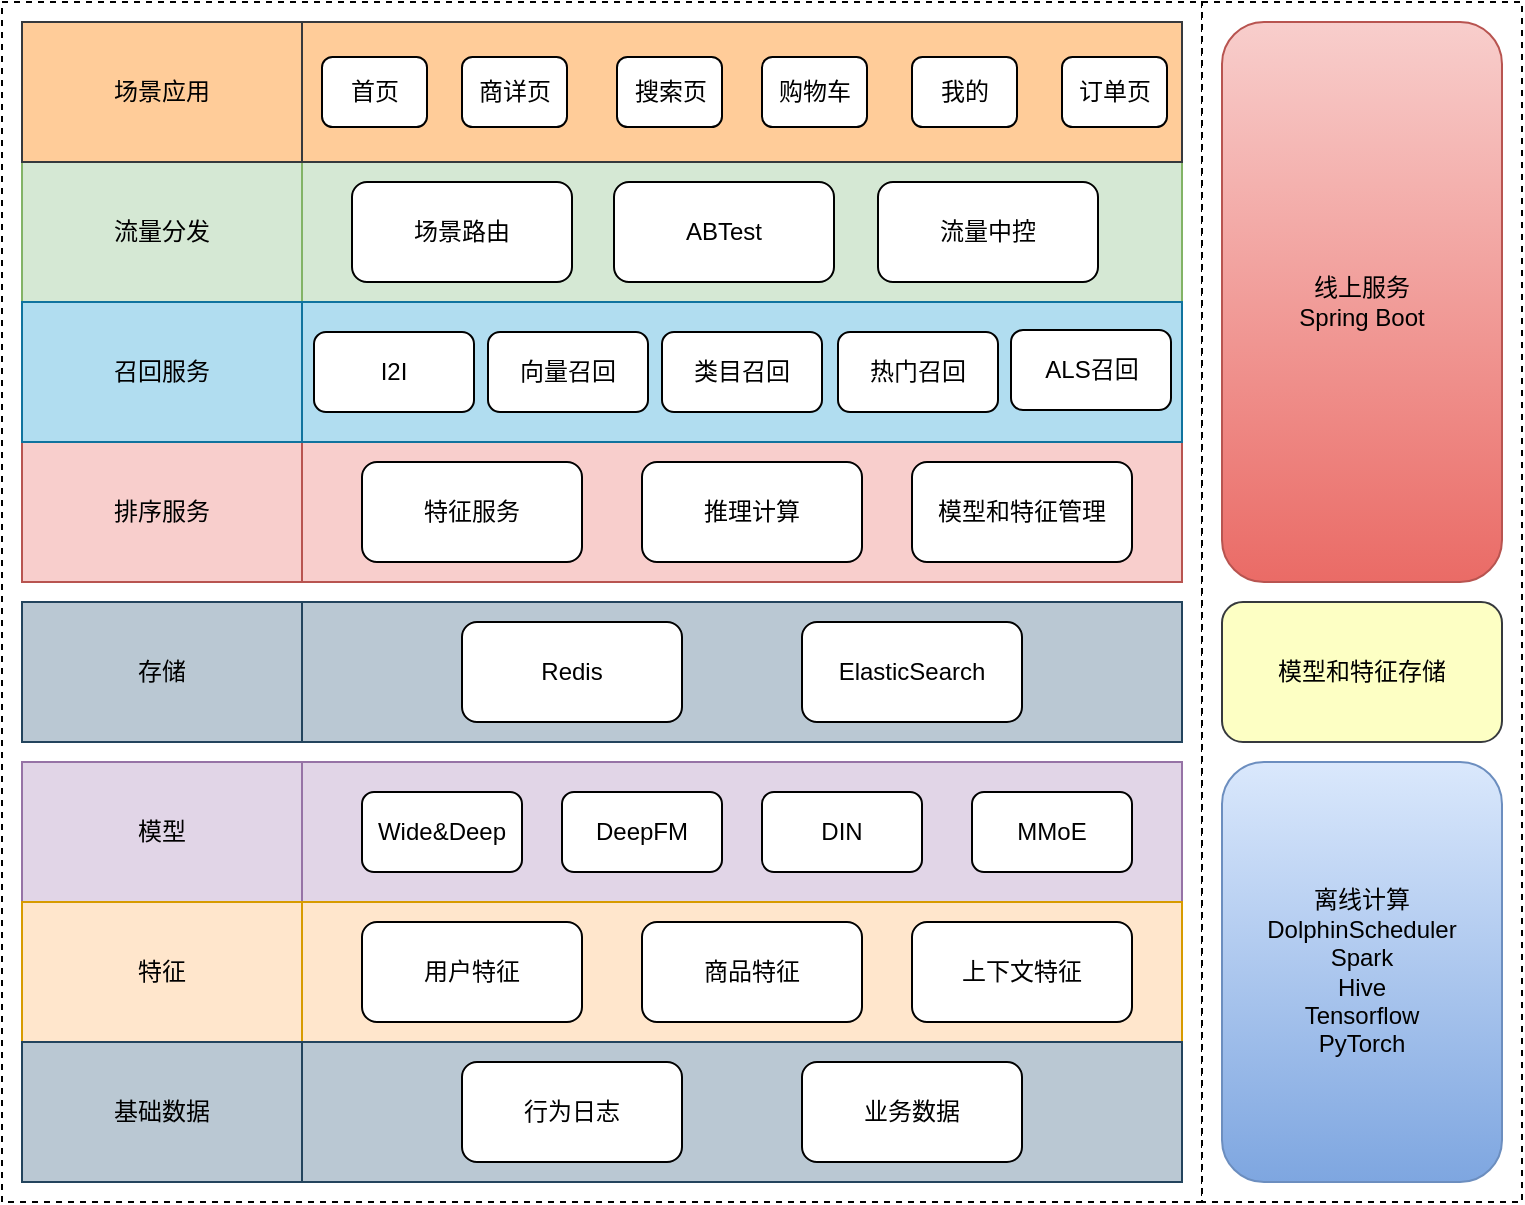 <mxfile version="24.7.14">
  <diagram name="第 1 页" id="n3AiASltuWI-y75Rekpe">
    <mxGraphModel dx="1434" dy="772" grid="1" gridSize="10" guides="1" tooltips="1" connect="1" arrows="1" fold="1" page="1" pageScale="1" pageWidth="827" pageHeight="1169" math="0" shadow="0">
      <root>
        <mxCell id="0" />
        <mxCell id="1" parent="0" />
        <mxCell id="3CPOqqqod1TkRdYMCPuZ-1" value="" style="rounded=0;whiteSpace=wrap;html=1;dashed=1;strokeWidth=1;perimeterSpacing=0;shadow=0;sketch=0;glass=0;" parent="1" vertex="1">
          <mxGeometry x="110" y="1050" width="600" height="600" as="geometry" />
        </mxCell>
        <mxCell id="3CPOqqqod1TkRdYMCPuZ-2" value="流量分发" style="rounded=0;whiteSpace=wrap;html=1;fillColor=#d5e8d4;strokeColor=#82b366;" parent="1" vertex="1">
          <mxGeometry x="120" y="1130" width="140" height="70" as="geometry" />
        </mxCell>
        <mxCell id="3CPOqqqod1TkRdYMCPuZ-3" value="" style="rounded=0;whiteSpace=wrap;html=1;fillColor=#d5e8d4;strokeColor=#82b366;" parent="1" vertex="1">
          <mxGeometry x="260" y="1130" width="440" height="70" as="geometry" />
        </mxCell>
        <mxCell id="3CPOqqqod1TkRdYMCPuZ-4" value="ABTest" style="rounded=1;whiteSpace=wrap;html=1;" parent="1" vertex="1">
          <mxGeometry x="416" y="1140" width="110" height="50" as="geometry" />
        </mxCell>
        <mxCell id="3CPOqqqod1TkRdYMCPuZ-5" value="排序服务" style="rounded=0;whiteSpace=wrap;html=1;fillColor=#f8cecc;strokeColor=#b85450;" parent="1" vertex="1">
          <mxGeometry x="120" y="1270" width="140" height="70" as="geometry" />
        </mxCell>
        <mxCell id="3CPOqqqod1TkRdYMCPuZ-6" value="" style="rounded=0;whiteSpace=wrap;html=1;fillColor=#f8cecc;strokeColor=#b85450;" parent="1" vertex="1">
          <mxGeometry x="260" y="1270" width="440" height="70" as="geometry" />
        </mxCell>
        <mxCell id="3CPOqqqod1TkRdYMCPuZ-7" value="特征服务" style="rounded=1;whiteSpace=wrap;html=1;" parent="1" vertex="1">
          <mxGeometry x="290" y="1280" width="110" height="50" as="geometry" />
        </mxCell>
        <mxCell id="3CPOqqqod1TkRdYMCPuZ-8" value="推理计算" style="rounded=1;whiteSpace=wrap;html=1;" parent="1" vertex="1">
          <mxGeometry x="430" y="1280" width="110" height="50" as="geometry" />
        </mxCell>
        <mxCell id="3CPOqqqod1TkRdYMCPuZ-9" value="模型和特征管理" style="rounded=1;whiteSpace=wrap;html=1;" parent="1" vertex="1">
          <mxGeometry x="565" y="1280" width="110" height="50" as="geometry" />
        </mxCell>
        <mxCell id="3CPOqqqod1TkRdYMCPuZ-10" value="召回服务" style="rounded=0;whiteSpace=wrap;html=1;fillColor=#b1ddf0;strokeColor=#10739e;" parent="1" vertex="1">
          <mxGeometry x="120" y="1200" width="140" height="70" as="geometry" />
        </mxCell>
        <mxCell id="3CPOqqqod1TkRdYMCPuZ-11" value="" style="rounded=0;whiteSpace=wrap;html=1;fillColor=#b1ddf0;strokeColor=#10739e;" parent="1" vertex="1">
          <mxGeometry x="260" y="1200" width="440" height="70" as="geometry" />
        </mxCell>
        <mxCell id="3CPOqqqod1TkRdYMCPuZ-12" value="I2I" style="rounded=1;whiteSpace=wrap;html=1;" parent="1" vertex="1">
          <mxGeometry x="266" y="1215" width="80" height="40" as="geometry" />
        </mxCell>
        <mxCell id="3CPOqqqod1TkRdYMCPuZ-13" value="向量召回" style="rounded=1;whiteSpace=wrap;html=1;" parent="1" vertex="1">
          <mxGeometry x="353" y="1215" width="80" height="40" as="geometry" />
        </mxCell>
        <mxCell id="3CPOqqqod1TkRdYMCPuZ-14" value="类目召回" style="rounded=1;whiteSpace=wrap;html=1;" parent="1" vertex="1">
          <mxGeometry x="440" y="1215" width="80" height="40" as="geometry" />
        </mxCell>
        <mxCell id="3CPOqqqod1TkRdYMCPuZ-15" value="热门召回" style="rounded=1;whiteSpace=wrap;html=1;" parent="1" vertex="1">
          <mxGeometry x="528" y="1215" width="80" height="40" as="geometry" />
        </mxCell>
        <mxCell id="3CPOqqqod1TkRdYMCPuZ-16" value="" style="rounded=0;whiteSpace=wrap;html=1;dashed=1;strokeWidth=1;perimeterSpacing=0;shadow=0;sketch=0;glass=0;" parent="1" vertex="1">
          <mxGeometry x="710" y="1050" width="160" height="600" as="geometry" />
        </mxCell>
        <mxCell id="3CPOqqqod1TkRdYMCPuZ-17" value="模型" style="rounded=0;whiteSpace=wrap;html=1;fillColor=#e1d5e7;strokeColor=#9673a6;" parent="1" vertex="1">
          <mxGeometry x="120" y="1430" width="140" height="70" as="geometry" />
        </mxCell>
        <mxCell id="3CPOqqqod1TkRdYMCPuZ-18" value="" style="rounded=0;whiteSpace=wrap;html=1;fillColor=#e1d5e7;strokeColor=#9673a6;" parent="1" vertex="1">
          <mxGeometry x="260" y="1430" width="440" height="70" as="geometry" />
        </mxCell>
        <mxCell id="3CPOqqqod1TkRdYMCPuZ-19" value="Wide&amp;amp;Deep" style="rounded=1;whiteSpace=wrap;html=1;" parent="1" vertex="1">
          <mxGeometry x="290" y="1445" width="80" height="40" as="geometry" />
        </mxCell>
        <mxCell id="3CPOqqqod1TkRdYMCPuZ-20" value="DeepFM" style="rounded=1;whiteSpace=wrap;html=1;" parent="1" vertex="1">
          <mxGeometry x="390" y="1445" width="80" height="40" as="geometry" />
        </mxCell>
        <mxCell id="3CPOqqqod1TkRdYMCPuZ-21" value="DIN" style="rounded=1;whiteSpace=wrap;html=1;" parent="1" vertex="1">
          <mxGeometry x="490" y="1445" width="80" height="40" as="geometry" />
        </mxCell>
        <mxCell id="3CPOqqqod1TkRdYMCPuZ-22" value="MMoE" style="rounded=1;whiteSpace=wrap;html=1;" parent="1" vertex="1">
          <mxGeometry x="595" y="1445" width="80" height="40" as="geometry" />
        </mxCell>
        <mxCell id="3CPOqqqod1TkRdYMCPuZ-23" value="特征" style="rounded=0;whiteSpace=wrap;html=1;fillColor=#ffe6cc;strokeColor=#d79b00;" parent="1" vertex="1">
          <mxGeometry x="120" y="1500" width="140" height="70" as="geometry" />
        </mxCell>
        <mxCell id="3CPOqqqod1TkRdYMCPuZ-24" value="" style="rounded=0;whiteSpace=wrap;html=1;fillColor=#ffe6cc;strokeColor=#d79b00;" parent="1" vertex="1">
          <mxGeometry x="260" y="1500" width="440" height="70" as="geometry" />
        </mxCell>
        <mxCell id="3CPOqqqod1TkRdYMCPuZ-25" value="用户特征" style="rounded=1;whiteSpace=wrap;html=1;" parent="1" vertex="1">
          <mxGeometry x="290" y="1510" width="110" height="50" as="geometry" />
        </mxCell>
        <mxCell id="3CPOqqqod1TkRdYMCPuZ-26" value="商品特征" style="rounded=1;whiteSpace=wrap;html=1;" parent="1" vertex="1">
          <mxGeometry x="430" y="1510" width="110" height="50" as="geometry" />
        </mxCell>
        <mxCell id="3CPOqqqod1TkRdYMCPuZ-27" value="上下文特征" style="rounded=1;whiteSpace=wrap;html=1;" parent="1" vertex="1">
          <mxGeometry x="565" y="1510" width="110" height="50" as="geometry" />
        </mxCell>
        <mxCell id="3CPOqqqod1TkRdYMCPuZ-28" value="基础数据" style="rounded=0;whiteSpace=wrap;html=1;fillColor=#bac8d3;strokeColor=#23445d;" parent="1" vertex="1">
          <mxGeometry x="120" y="1570" width="140" height="70" as="geometry" />
        </mxCell>
        <mxCell id="3CPOqqqod1TkRdYMCPuZ-29" value="" style="rounded=0;whiteSpace=wrap;html=1;fillColor=#bac8d3;strokeColor=#23445d;" parent="1" vertex="1">
          <mxGeometry x="260" y="1570" width="440" height="70" as="geometry" />
        </mxCell>
        <mxCell id="3CPOqqqod1TkRdYMCPuZ-30" value="行为日志" style="rounded=1;whiteSpace=wrap;html=1;" parent="1" vertex="1">
          <mxGeometry x="340" y="1580" width="110" height="50" as="geometry" />
        </mxCell>
        <mxCell id="3CPOqqqod1TkRdYMCPuZ-31" value="业务数据" style="rounded=1;whiteSpace=wrap;html=1;" parent="1" vertex="1">
          <mxGeometry x="510" y="1580" width="110" height="50" as="geometry" />
        </mxCell>
        <mxCell id="3CPOqqqod1TkRdYMCPuZ-32" value="离线计算&lt;br&gt;DolphinScheduler&lt;br&gt;Spark&lt;br&gt;Hive&lt;br&gt;Tensorflow&lt;br&gt;PyTorch" style="rounded=1;whiteSpace=wrap;html=1;gradientColor=#7ea6e0;fillColor=#dae8fc;strokeColor=#6c8ebf;" parent="1" vertex="1">
          <mxGeometry x="720" y="1430" width="140" height="210" as="geometry" />
        </mxCell>
        <mxCell id="3CPOqqqod1TkRdYMCPuZ-33" value="存储" style="rounded=0;whiteSpace=wrap;html=1;fillColor=#bac8d3;strokeColor=#23445d;" parent="1" vertex="1">
          <mxGeometry x="120" y="1350" width="140" height="70" as="geometry" />
        </mxCell>
        <mxCell id="3CPOqqqod1TkRdYMCPuZ-34" value="" style="rounded=0;whiteSpace=wrap;html=1;fillColor=#bac8d3;strokeColor=#23445d;" parent="1" vertex="1">
          <mxGeometry x="260" y="1350" width="440" height="70" as="geometry" />
        </mxCell>
        <mxCell id="3CPOqqqod1TkRdYMCPuZ-35" value="Redis" style="rounded=1;whiteSpace=wrap;html=1;" parent="1" vertex="1">
          <mxGeometry x="340" y="1360" width="110" height="50" as="geometry" />
        </mxCell>
        <mxCell id="3CPOqqqod1TkRdYMCPuZ-36" value="ElasticSearch" style="rounded=1;whiteSpace=wrap;html=1;" parent="1" vertex="1">
          <mxGeometry x="510" y="1360" width="110" height="50" as="geometry" />
        </mxCell>
        <mxCell id="3CPOqqqod1TkRdYMCPuZ-37" value="模型和特征存储" style="rounded=1;whiteSpace=wrap;html=1;strokeColor=#36393d;gradientDirection=south;fillColor=#FDFFC4;" parent="1" vertex="1">
          <mxGeometry x="720" y="1350" width="140" height="70" as="geometry" />
        </mxCell>
        <mxCell id="3CPOqqqod1TkRdYMCPuZ-38" value="线上服务&lt;br&gt;Spring Boot" style="rounded=1;whiteSpace=wrap;html=1;gradientColor=#ea6b66;fillColor=#f8cecc;strokeColor=#b85450;" parent="1" vertex="1">
          <mxGeometry x="720" y="1060" width="140" height="280" as="geometry" />
        </mxCell>
        <mxCell id="im6hHC-ii4hR2nj4hYoc-1" value="场景应用" style="rounded=0;whiteSpace=wrap;html=1;fillColor=#ffcc99;strokeColor=#36393d;" parent="1" vertex="1">
          <mxGeometry x="120" y="1060" width="140" height="70" as="geometry" />
        </mxCell>
        <mxCell id="im6hHC-ii4hR2nj4hYoc-2" value="" style="rounded=0;whiteSpace=wrap;html=1;fillColor=#ffcc99;strokeColor=#36393d;" parent="1" vertex="1">
          <mxGeometry x="260" y="1060" width="440" height="70" as="geometry" />
        </mxCell>
        <mxCell id="im6hHC-ii4hR2nj4hYoc-3" value="首页" style="rounded=1;whiteSpace=wrap;html=1;" parent="1" vertex="1">
          <mxGeometry x="270" y="1077.5" width="52.5" height="35" as="geometry" />
        </mxCell>
        <mxCell id="im6hHC-ii4hR2nj4hYoc-7" value="商详页" style="rounded=1;whiteSpace=wrap;html=1;" parent="1" vertex="1">
          <mxGeometry x="340" y="1077.5" width="52.5" height="35" as="geometry" />
        </mxCell>
        <mxCell id="im6hHC-ii4hR2nj4hYoc-8" value="搜索页" style="rounded=1;whiteSpace=wrap;html=1;" parent="1" vertex="1">
          <mxGeometry x="417.5" y="1077.5" width="52.5" height="35" as="geometry" />
        </mxCell>
        <mxCell id="im6hHC-ii4hR2nj4hYoc-9" value="购物车" style="rounded=1;whiteSpace=wrap;html=1;" parent="1" vertex="1">
          <mxGeometry x="490" y="1077.5" width="52.5" height="35" as="geometry" />
        </mxCell>
        <mxCell id="im6hHC-ii4hR2nj4hYoc-10" value="我的" style="rounded=1;whiteSpace=wrap;html=1;" parent="1" vertex="1">
          <mxGeometry x="565" y="1077.5" width="52.5" height="35" as="geometry" />
        </mxCell>
        <mxCell id="im6hHC-ii4hR2nj4hYoc-11" value="订单页" style="rounded=1;whiteSpace=wrap;html=1;" parent="1" vertex="1">
          <mxGeometry x="640" y="1077.5" width="52.5" height="35" as="geometry" />
        </mxCell>
        <mxCell id="im6hHC-ii4hR2nj4hYoc-12" value="场景路由" style="rounded=1;whiteSpace=wrap;html=1;" parent="1" vertex="1">
          <mxGeometry x="285" y="1140" width="110" height="50" as="geometry" />
        </mxCell>
        <mxCell id="im6hHC-ii4hR2nj4hYoc-13" value="ALS召回" style="rounded=1;whiteSpace=wrap;html=1;" parent="1" vertex="1">
          <mxGeometry x="614.5" y="1214" width="80" height="40" as="geometry" />
        </mxCell>
        <mxCell id="i8XR3ExwPIueaOTnCOYn-1" value="流量中控" style="rounded=1;whiteSpace=wrap;html=1;" parent="1" vertex="1">
          <mxGeometry x="548" y="1140" width="110" height="50" as="geometry" />
        </mxCell>
      </root>
    </mxGraphModel>
  </diagram>
</mxfile>
